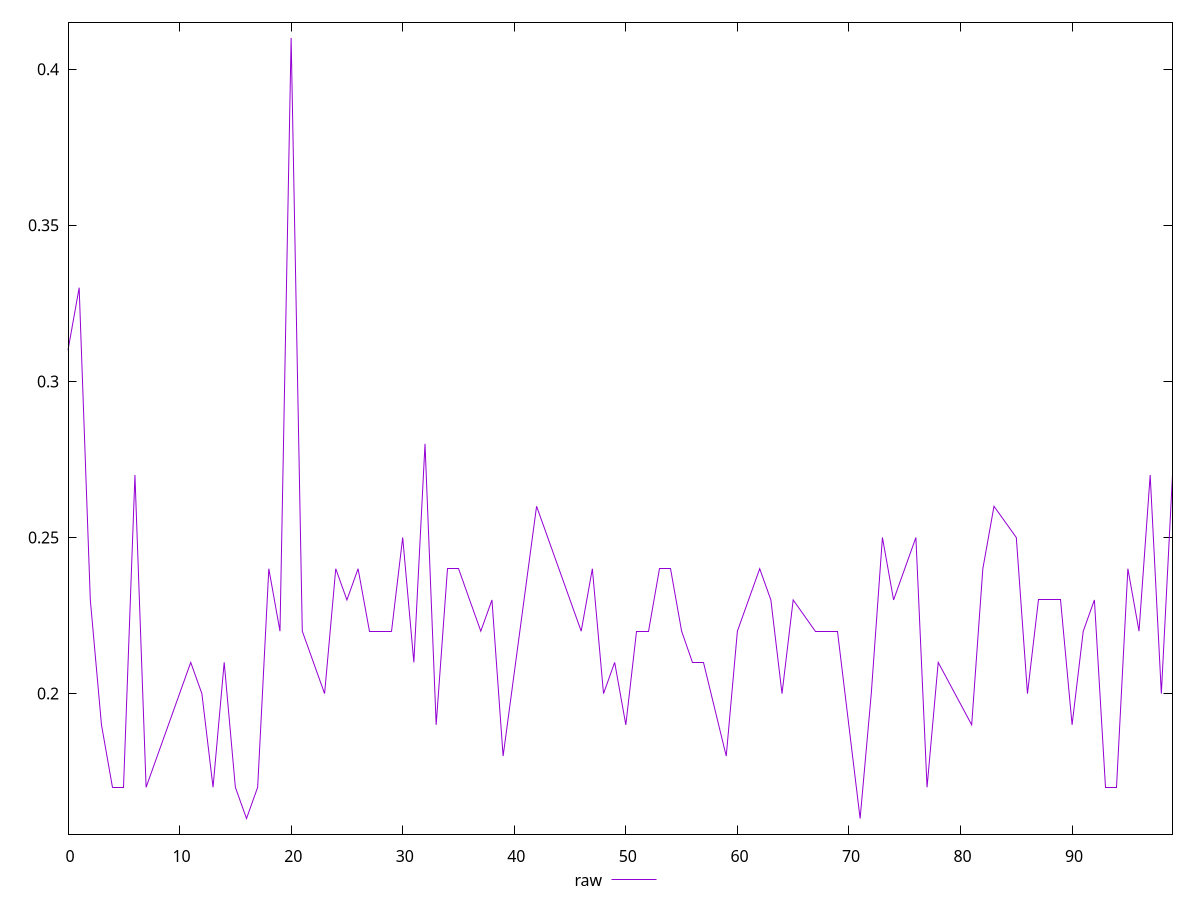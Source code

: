 reset

$raw <<EOF
0 0.31
1 0.33
2 0.23
3 0.19
4 0.17
5 0.17
6 0.27
7 0.17
10 0.2
11 0.21
12 0.2
13 0.17
14 0.21
15 0.17
16 0.16
17 0.17
18 0.24
19 0.22
20 0.41
21 0.22
23 0.2
24 0.24
25 0.23
26 0.24
27 0.22
28 0.22
29 0.22
30 0.25
31 0.21
32 0.28
33 0.19
34 0.24
35 0.24
36 0.23
37 0.22
38 0.23
39 0.18
42 0.26
46 0.22
47 0.24
48 0.2
49 0.21
50 0.19
51 0.22
52 0.22
53 0.24
54 0.24
55 0.22
56 0.21
57 0.21
59 0.18
60 0.22
61 0.23
62 0.24
63 0.23
64 0.2
65 0.23
67 0.22
69 0.22
71 0.16
72 0.2
73 0.25
74 0.23
76 0.25
77 0.17
78 0.21
81 0.19
82 0.24
83 0.26
85 0.25
86 0.2
87 0.23
89 0.23
90 0.19
91 0.22
92 0.23
93 0.17
94 0.17
95 0.24
96 0.22
97 0.27
98 0.2
99 0.27
EOF

set key outside below
set xrange [0:99]
set yrange [0.155:0.415]
set trange [0.155:0.415]
set terminal svg size 640, 500 enhanced background rgb 'white'
set output "reports/report_00027_2021-02-24T12-40-31.850Z/meta/score/samples/astro/raw/values.svg"

plot $raw title "raw" with line

reset

